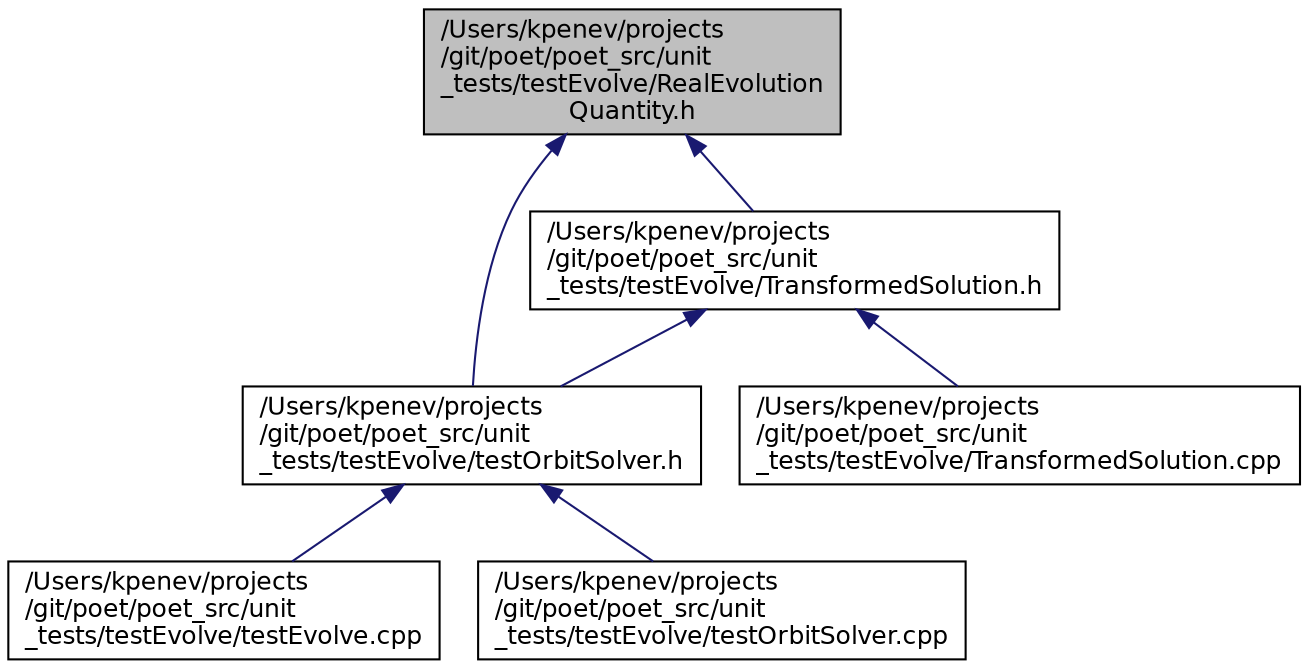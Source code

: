 digraph "/Users/kpenev/projects/git/poet/poet_src/unit_tests/testEvolve/RealEvolutionQuantity.h"
{
 // INTERACTIVE_SVG=YES
  edge [fontname="Helvetica",fontsize="12",labelfontname="Helvetica",labelfontsize="12"];
  node [fontname="Helvetica",fontsize="12",shape=record];
  Node1 [label="/Users/kpenev/projects\l/git/poet/poet_src/unit\l_tests/testEvolve/RealEvolution\lQuantity.h",height=0.2,width=0.4,color="black", fillcolor="grey75", style="filled", fontcolor="black"];
  Node1 -> Node2 [dir="back",color="midnightblue",fontsize="12",style="solid",fontname="Helvetica"];
  Node2 [label="/Users/kpenev/projects\l/git/poet/poet_src/unit\l_tests/testEvolve/TransformedSolution.h",height=0.2,width=0.4,color="black", fillcolor="white", style="filled",URL="$TransformedSolution_8h.html",tooltip="Declare a class that transforms an orbital solution before checking. "];
  Node2 -> Node3 [dir="back",color="midnightblue",fontsize="12",style="solid",fontname="Helvetica"];
  Node3 [label="/Users/kpenev/projects\l/git/poet/poet_src/unit\l_tests/testEvolve/testOrbitSolver.h",height=0.2,width=0.4,color="black", fillcolor="white", style="filled",URL="$testOrbitSolver_8h.html",tooltip="Declares the test suite that exercises the OrbitSolver class and some other clasess necessary to acco..."];
  Node3 -> Node4 [dir="back",color="midnightblue",fontsize="12",style="solid",fontname="Helvetica"];
  Node4 [label="/Users/kpenev/projects\l/git/poet/poet_src/unit\l_tests/testEvolve/testEvolve.cpp",height=0.2,width=0.4,color="black", fillcolor="white", style="filled",URL="$testEvolve_8cpp_source.html"];
  Node3 -> Node5 [dir="back",color="midnightblue",fontsize="12",style="solid",fontname="Helvetica"];
  Node5 [label="/Users/kpenev/projects\l/git/poet/poet_src/unit\l_tests/testEvolve/testOrbitSolver.cpp",height=0.2,width=0.4,color="black", fillcolor="white", style="filled",URL="$testOrbitSolver_8cpp.html",tooltip="Defines some of the methods of the test suite that exercises the OrbitSolver class and the other clas..."];
  Node2 -> Node6 [dir="back",color="midnightblue",fontsize="12",style="solid",fontname="Helvetica"];
  Node6 [label="/Users/kpenev/projects\l/git/poet/poet_src/unit\l_tests/testEvolve/TransformedSolution.cpp",height=0.2,width=0.4,color="black", fillcolor="white", style="filled",URL="$TransformedSolution_8cpp_source.html"];
  Node1 -> Node3 [dir="back",color="midnightblue",fontsize="12",style="solid",fontname="Helvetica"];
}
